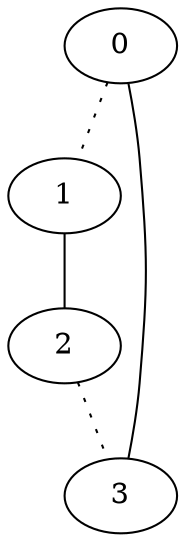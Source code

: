 graph {
a[label=0]
b[label=1]
c[label=2]
d[label=3]
a -- b [style=dotted];
b -- c;
c -- d [style=dotted];
a -- d;
}
